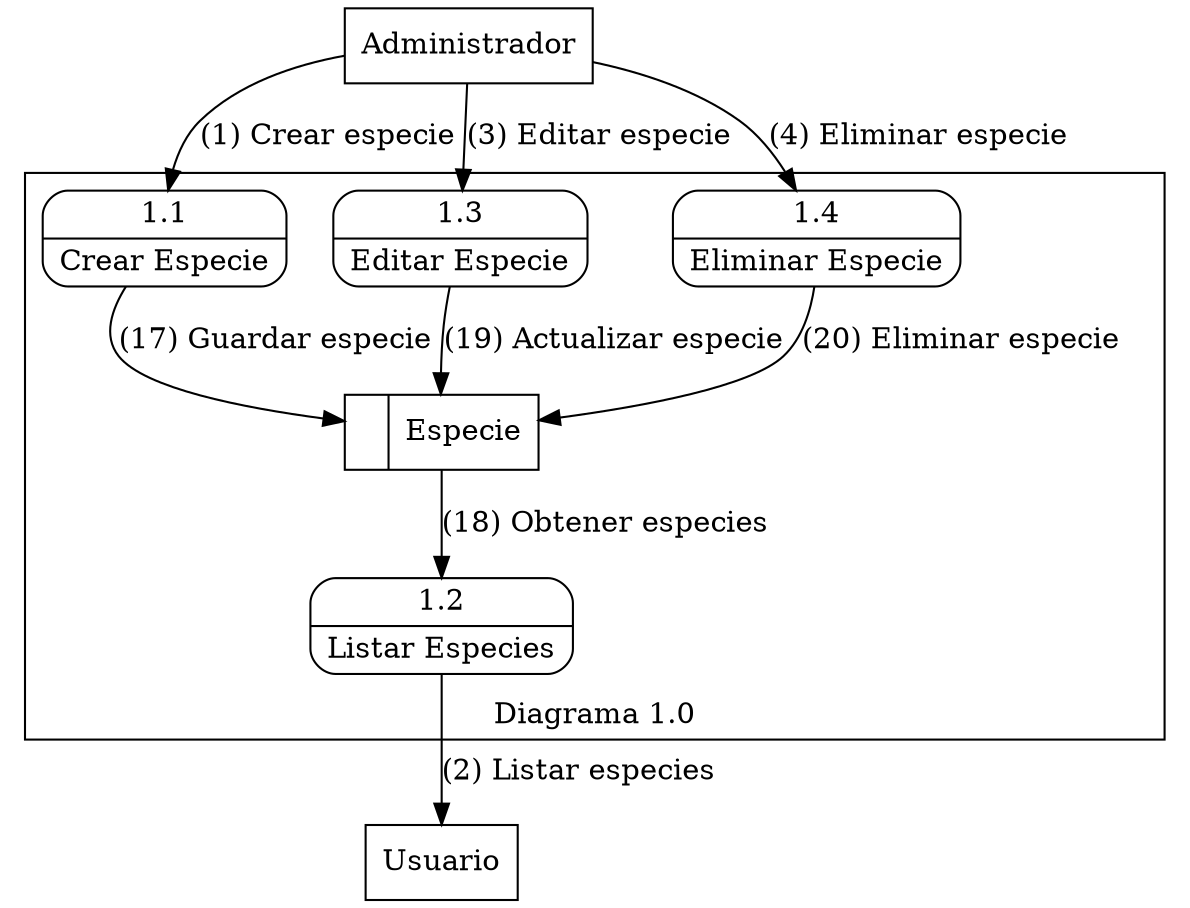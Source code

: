 digraph dfd_vet_level_1_0 {
    node [
        shape=record
    ]

    subgraph external_entities {
        admin [
            label="Administrador"
            shape=box
        ];
        user [
            label="Usuario"
            shape=box
        ];
    }

    subgraph cluster_system {
        label="Diagrama 1.0";
        labelloc="b";

        process11 [
            label="{<f0>1.1|<f1>Crear Especie}"
            shape=Mrecord
        ];
        process12 [
            label="{<f0>1.2|<f1>Listar Especies}"
            shape=Mrecord
        ];
        process13 [
            label="{<f0>1.3|<f1>Editar Especie}"
            shape=Mrecord
        ];
        process14 [
            label="{<f0>1.4|<f1>Eliminar Especie}"
            shape=Mrecord
        ];

        store10 [
            label="<f0> |<f1> Especie"
        ];
    }

    ## Especies:
    admin -> process11 [label="(1) Crear especie"]
    process12 -> user [label="(2) Listar especies"]
    admin -> process13 [label="(3) Editar especie"]
    admin -> process14 [label="(4) Eliminar especie"]

    process11 -> store10 [label="(17) Guardar especie"]
    store10 -> process12 [label="(18) Obtener especies"]
    process13 -> store10 [label="(19) Actualizar especie"]
    process14 -> store10 [label="(20) Eliminar especie"]
}
